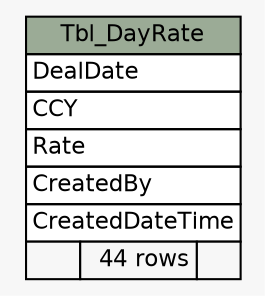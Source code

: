 // dot 2.38.0 on Windows 10 10.0
// SchemaSpy rev 590
digraph "Tbl_DayRate" {
  graph [
    rankdir="RL"
    bgcolor="#f7f7f7"
    nodesep="0.18"
    ranksep="0.46"
    fontname="Helvetica"
    fontsize="11"
  ];
  node [
    fontname="Helvetica"
    fontsize="11"
    shape="plaintext"
  ];
  edge [
    arrowsize="0.8"
  ];
  "Tbl_DayRate" [
    label=<
    <TABLE BORDER="0" CELLBORDER="1" CELLSPACING="0" BGCOLOR="#ffffff">
      <TR><TD COLSPAN="3" BGCOLOR="#9bab96" ALIGN="CENTER">Tbl_DayRate</TD></TR>
      <TR><TD PORT="DealDate" COLSPAN="3" ALIGN="LEFT">DealDate</TD></TR>
      <TR><TD PORT="CCY" COLSPAN="3" ALIGN="LEFT">CCY</TD></TR>
      <TR><TD PORT="Rate" COLSPAN="3" ALIGN="LEFT">Rate</TD></TR>
      <TR><TD PORT="CreatedBy" COLSPAN="3" ALIGN="LEFT">CreatedBy</TD></TR>
      <TR><TD PORT="CreatedDateTime" COLSPAN="3" ALIGN="LEFT">CreatedDateTime</TD></TR>
      <TR><TD ALIGN="LEFT" BGCOLOR="#f7f7f7">  </TD><TD ALIGN="RIGHT" BGCOLOR="#f7f7f7">44 rows</TD><TD ALIGN="RIGHT" BGCOLOR="#f7f7f7">  </TD></TR>
    </TABLE>>
    URL="tables/Tbl_DayRate.html"
    tooltip="Tbl_DayRate"
  ];
}
